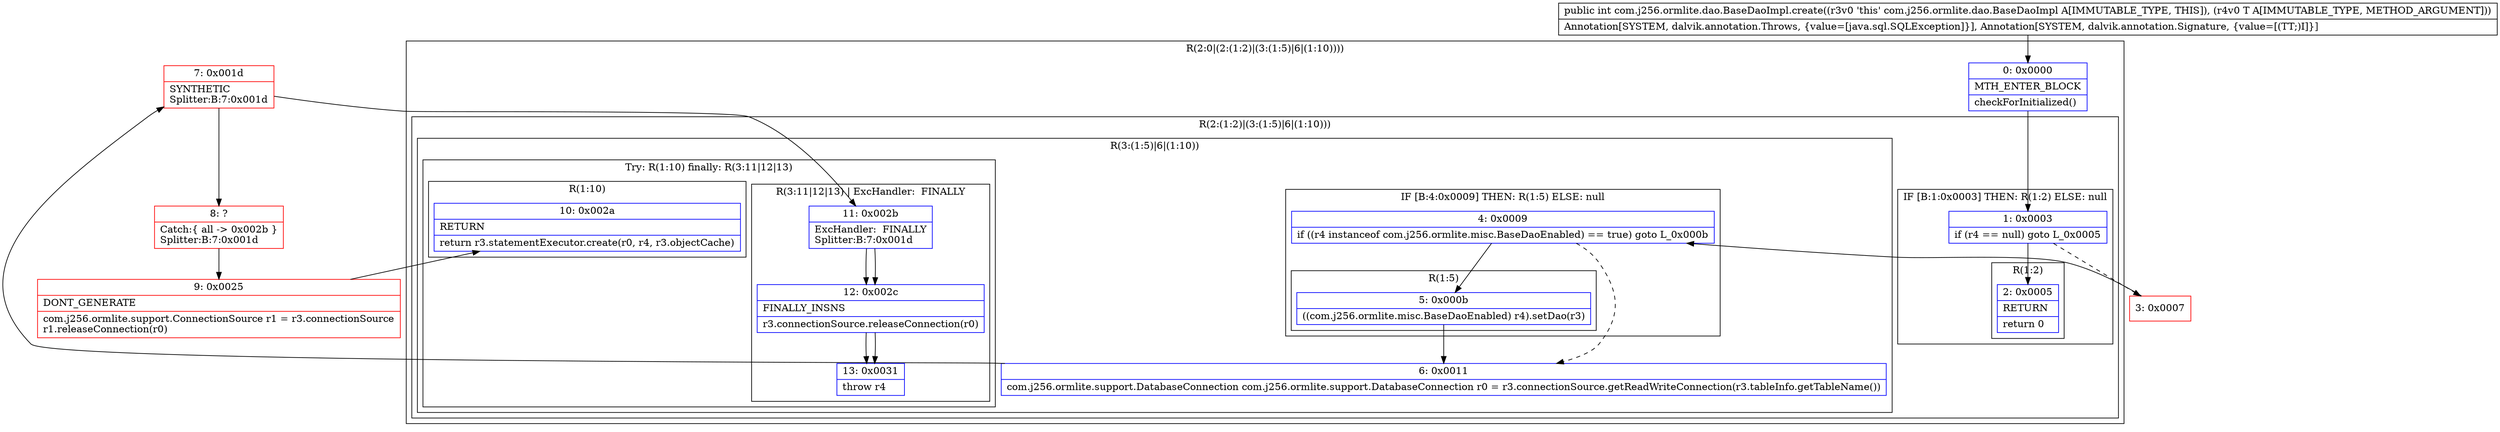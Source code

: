digraph "CFG forcom.j256.ormlite.dao.BaseDaoImpl.create(Ljava\/lang\/Object;)I" {
subgraph cluster_Region_887671114 {
label = "R(2:0|(2:(1:2)|(3:(1:5)|6|(1:10))))";
node [shape=record,color=blue];
Node_0 [shape=record,label="{0\:\ 0x0000|MTH_ENTER_BLOCK\l|checkForInitialized()\l}"];
subgraph cluster_Region_1944422130 {
label = "R(2:(1:2)|(3:(1:5)|6|(1:10)))";
node [shape=record,color=blue];
subgraph cluster_IfRegion_478532726 {
label = "IF [B:1:0x0003] THEN: R(1:2) ELSE: null";
node [shape=record,color=blue];
Node_1 [shape=record,label="{1\:\ 0x0003|if (r4 == null) goto L_0x0005\l}"];
subgraph cluster_Region_1008623754 {
label = "R(1:2)";
node [shape=record,color=blue];
Node_2 [shape=record,label="{2\:\ 0x0005|RETURN\l|return 0\l}"];
}
}
subgraph cluster_Region_1521072786 {
label = "R(3:(1:5)|6|(1:10))";
node [shape=record,color=blue];
subgraph cluster_IfRegion_1313758426 {
label = "IF [B:4:0x0009] THEN: R(1:5) ELSE: null";
node [shape=record,color=blue];
Node_4 [shape=record,label="{4\:\ 0x0009|if ((r4 instanceof com.j256.ormlite.misc.BaseDaoEnabled) == true) goto L_0x000b\l}"];
subgraph cluster_Region_298025463 {
label = "R(1:5)";
node [shape=record,color=blue];
Node_5 [shape=record,label="{5\:\ 0x000b|((com.j256.ormlite.misc.BaseDaoEnabled) r4).setDao(r3)\l}"];
}
}
Node_6 [shape=record,label="{6\:\ 0x0011|com.j256.ormlite.support.DatabaseConnection com.j256.ormlite.support.DatabaseConnection r0 = r3.connectionSource.getReadWriteConnection(r3.tableInfo.getTableName())\l}"];
subgraph cluster_TryCatchRegion_601346525 {
label = "Try: R(1:10) finally: R(3:11|12|13)";
node [shape=record,color=blue];
subgraph cluster_Region_169219870 {
label = "R(1:10)";
node [shape=record,color=blue];
Node_10 [shape=record,label="{10\:\ 0x002a|RETURN\l|return r3.statementExecutor.create(r0, r4, r3.objectCache)\l}"];
}
subgraph cluster_Region_1139787728 {
label = "R(3:11|12|13) | ExcHandler:  FINALLY\l";
node [shape=record,color=blue];
Node_11 [shape=record,label="{11\:\ 0x002b|ExcHandler:  FINALLY\lSplitter:B:7:0x001d\l}"];
Node_12 [shape=record,label="{12\:\ 0x002c|FINALLY_INSNS\l|r3.connectionSource.releaseConnection(r0)\l}"];
Node_13 [shape=record,label="{13\:\ 0x0031|throw r4\l}"];
}
}
}
}
}
subgraph cluster_Region_1139787728 {
label = "R(3:11|12|13) | ExcHandler:  FINALLY\l";
node [shape=record,color=blue];
Node_11 [shape=record,label="{11\:\ 0x002b|ExcHandler:  FINALLY\lSplitter:B:7:0x001d\l}"];
Node_12 [shape=record,label="{12\:\ 0x002c|FINALLY_INSNS\l|r3.connectionSource.releaseConnection(r0)\l}"];
Node_13 [shape=record,label="{13\:\ 0x0031|throw r4\l}"];
}
Node_3 [shape=record,color=red,label="{3\:\ 0x0007}"];
Node_7 [shape=record,color=red,label="{7\:\ 0x001d|SYNTHETIC\lSplitter:B:7:0x001d\l}"];
Node_8 [shape=record,color=red,label="{8\:\ ?|Catch:\{ all \-\> 0x002b \}\lSplitter:B:7:0x001d\l}"];
Node_9 [shape=record,color=red,label="{9\:\ 0x0025|DONT_GENERATE\l|com.j256.ormlite.support.ConnectionSource r1 = r3.connectionSource\lr1.releaseConnection(r0)\l}"];
MethodNode[shape=record,label="{public int com.j256.ormlite.dao.BaseDaoImpl.create((r3v0 'this' com.j256.ormlite.dao.BaseDaoImpl A[IMMUTABLE_TYPE, THIS]), (r4v0 T A[IMMUTABLE_TYPE, METHOD_ARGUMENT]))  | Annotation[SYSTEM, dalvik.annotation.Throws, \{value=[java.sql.SQLException]\}], Annotation[SYSTEM, dalvik.annotation.Signature, \{value=[(TT;)I]\}]\l}"];
MethodNode -> Node_0;
Node_0 -> Node_1;
Node_1 -> Node_2;
Node_1 -> Node_3[style=dashed];
Node_4 -> Node_5;
Node_4 -> Node_6[style=dashed];
Node_5 -> Node_6;
Node_6 -> Node_7;
Node_11 -> Node_12;
Node_12 -> Node_13;
Node_11 -> Node_12;
Node_12 -> Node_13;
Node_3 -> Node_4;
Node_7 -> Node_8;
Node_7 -> Node_11;
Node_8 -> Node_9;
Node_9 -> Node_10;
}

